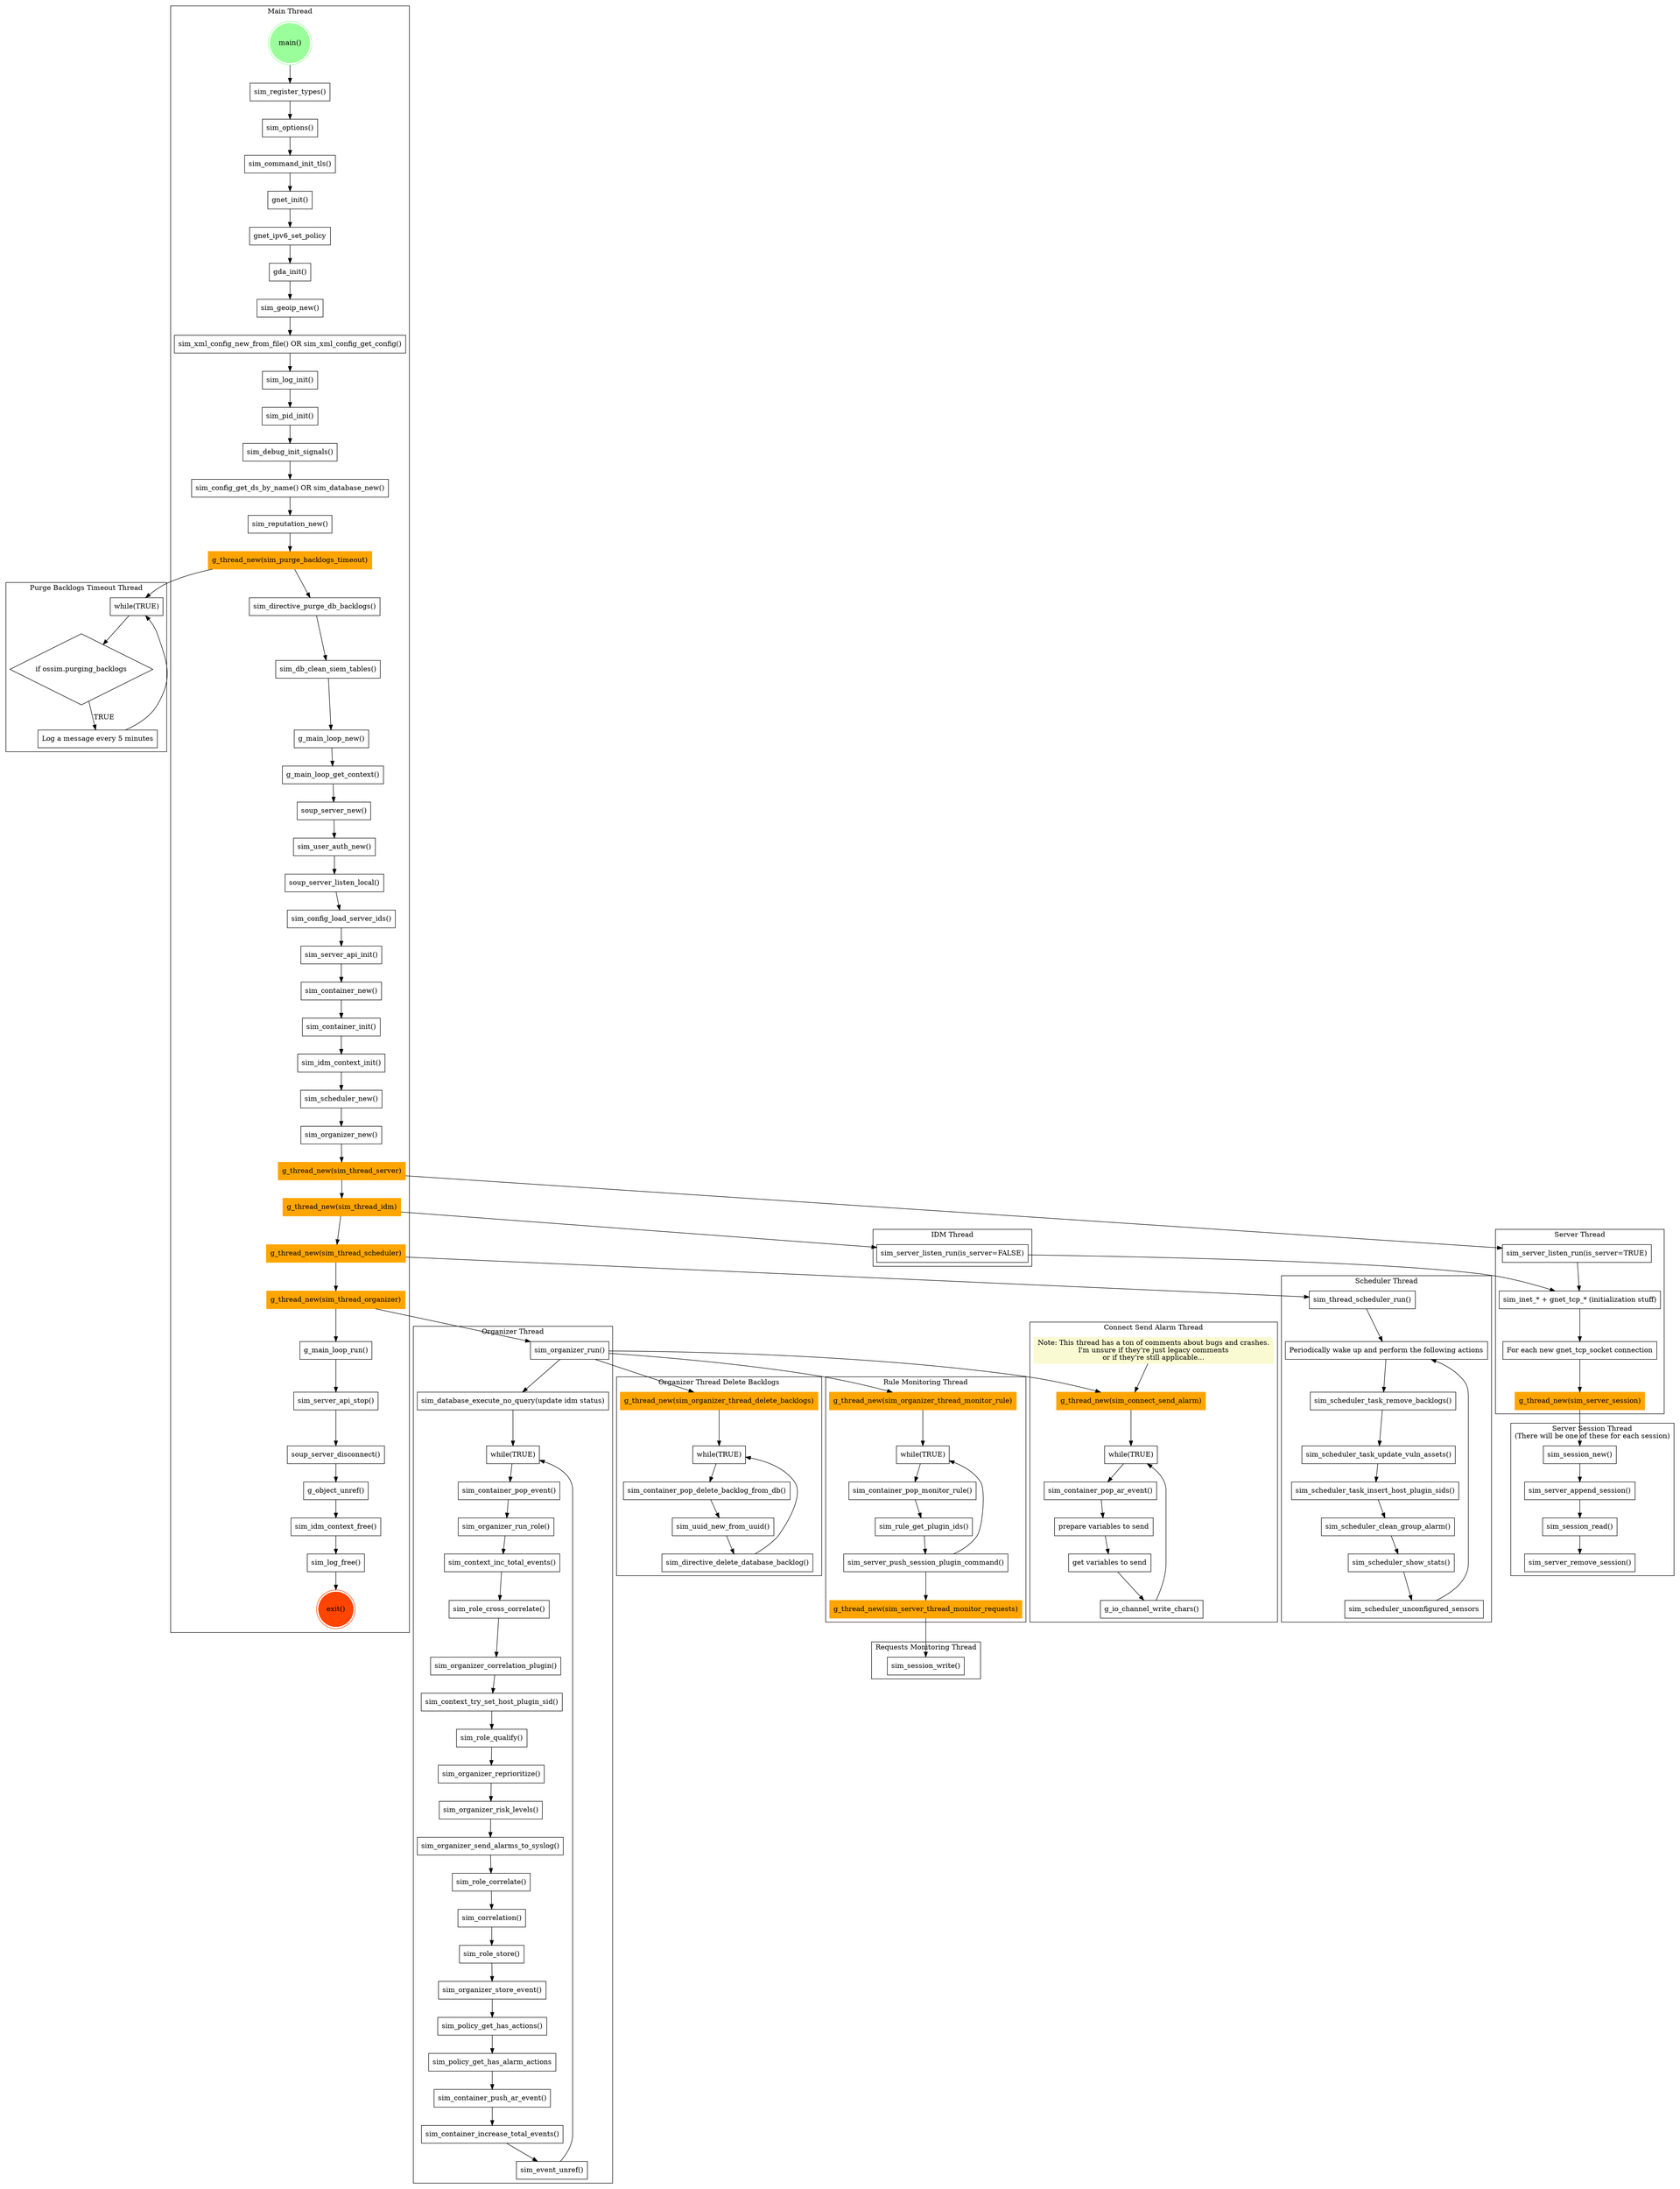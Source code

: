 digraph OssimCodeFlow {
    rankdir="TB"
    //nodesep=4

    node[ 
        shape = rectangle
        //style= "filled"
        //color="lightgoldenrodyellow"
    ];

    while1 [label="while(TRUE)"];
    while2 [label="while(TRUE)"];
    while3 [label="while(TRUE)"];
    while4 [label="while(TRUE)"];
    while5 [label="while(TRUE)"];
    
    "main()"[shape=doublecircle, style=filled, color=palegreen1];
    "exit()"[shape=doublecircle, style=filled, color=orangered];
    "g_thread_new(sim_purge_backlogs_timeout)"[style=filled, color=orange];
    "g_thread_new(sim_thread_server)"[style=filled, color=orange];
    "g_thread_new(sim_thread_idm)"[style=filled, color=orange];
    "g_thread_new(sim_server_session)"[style=filled, color=orange];
    "g_thread_new(sim_thread_scheduler)"[style=filled, color=orange];
    "g_thread_new(sim_thread_organizer)"[style=filled, color=orange];
    
    "g_thread_new(sim_organizer_thread_delete_backlogs)"[style=filled, color=orange];
    "g_thread_new(sim_organizer_thread_monitor_rule)"[style=filled, color=orange];
    "g_thread_new(sim_connect_send_alarm)"[style=filled, color=orange];
    "g_thread_new(sim_server_thread_monitor_requests)"[style=filled, color=orange];

    note1 [style="filled", color="lightgoldenrodyellow", shape=note, label="Note: This thread has a ton of comments about bugs and crashes.\n I'm unsure if they're just legacy comments \nor if they're still applicable..."]

    // Main thread
    subgraph clusterMainThread {
      label = "Main Thread";
      "main()" -> "sim_register_types()"
      "sim_register_types()" -> "sim_options()"
      "sim_options()" -> "sim_command_init_tls()"
      "sim_command_init_tls()" -> "gnet_init()"
      "gnet_init()" -> "gnet_ipv6_set_policy"
      "gnet_ipv6_set_policy" ->
      "gda_init()" ->
      "sim_geoip_new()" ->
      "sim_xml_config_new_from_file() OR sim_xml_config_get_config()" ->
      "sim_log_init()" ->
      "sim_pid_init()" ->
      "sim_debug_init_signals()" ->
      "sim_config_get_ds_by_name() OR sim_database_new()" ->
      "sim_reputation_new()" ->
      "g_thread_new(sim_purge_backlogs_timeout)" ->
      "sim_directive_purge_db_backlogs()" ->
      "sim_db_clean_siem_tables()" ->
      "g_main_loop_new()" ->
      "g_main_loop_get_context()" ->
      "soup_server_new()" ->
      "sim_user_auth_new()" ->
      "soup_server_listen_local()" ->
      "sim_config_load_server_ids()" ->
      "sim_server_api_init()" ->
      "sim_container_new()" ->
      "sim_container_init()" ->
      "sim_idm_context_init()" ->
      "sim_scheduler_new()" ->
      "sim_organizer_new()" -> "g_thread_new(sim_thread_server)"
      "g_thread_new(sim_thread_server)" ->
      "g_thread_new(sim_thread_idm)" ->
      "g_thread_new(sim_thread_scheduler)" ->
      "g_thread_new(sim_thread_organizer)" ->
      "g_main_loop_run()" ->
      "sim_server_api_stop()" ->
      "soup_server_disconnect()" ->
      "g_object_unref()" ->
      "sim_idm_context_free()" ->
      "sim_log_free()" ->
      "exit()"
    }

    "if ossim.purging_backlogs"[shape=diamond, height=2]

    // sim_purge_backlogs_timeout thread
    subgraph clusterPurgeBacklogsTimeoutThread {
      label = "Purge Backlogs Timeout Thread";
    "g_thread_new(sim_purge_backlogs_timeout)" -> while1
    while1 -> "if ossim.purging_backlogs"
    "if ossim.purging_backlogs" -> "Log a message every 5 minutes"[label=TRUE]
    "Log a message every 5 minutes" -> while1
    }

    // sim_thread_server thread
    subgraph clusterThreadServer {
      label = "Server Thread";
      "g_thread_new(sim_thread_server)" -> "sim_server_listen_run(is_server=TRUE)"
      "sim_server_listen_run(is_server=TRUE)" -> "sim_inet_* + gnet_tcp_* (initialization stuff)"
      "sim_inet_* + gnet_tcp_* (initialization stuff)" -> "For each new gnet_tcp_socket connection"
      "For each new gnet_tcp_socket connection" -> "g_thread_new(sim_server_session)"
    }

    // sim_server_session
    subgraph clusterServerSessionThread {
      label = "Server Session Thread\n(There will be one of these for each session)";
      "g_thread_new(sim_server_session)" -> "sim_session_new()"
      "sim_session_new()" -> "sim_server_append_session()"
      "sim_server_append_session()" -> "sim_session_read()"
      "sim_session_read()" -> "sim_server_remove_session()"
    }

    // sim_thread_idm thread
    subgraph clusterIDMThread {
      label = "IDM Thread";
      "g_thread_new(sim_thread_idm)" -> "sim_server_listen_run(is_server=FALSE)"
      "sim_server_listen_run(is_server=FALSE)" -> "sim_inet_* + gnet_tcp_* (initialization stuff)"
    }

    // sim_thread_scheduler thread
    subgraph clusterThreadScheduler {
      label = "Scheduler Thread";
      "g_thread_new(sim_thread_scheduler)" -> "sim_thread_scheduler_run()"
      "sim_thread_scheduler_run()" -> "Periodically wake up and perform the following actions"
      "Periodically wake up and perform the following actions" -> "sim_scheduler_task_remove_backlogs()"
      "sim_scheduler_task_remove_backlogs()" -> "sim_scheduler_task_update_vuln_assets()"
      "sim_scheduler_task_update_vuln_assets()" -> "sim_scheduler_task_insert_host_plugin_sids()"
      "sim_scheduler_task_insert_host_plugin_sids()" -> "sim_scheduler_clean_group_alarm()"
      "sim_scheduler_clean_group_alarm()" -> "sim_scheduler_show_stats()"
      "sim_scheduler_show_stats()" -> "sim_scheduler_unconfigured_sensors"
      "sim_scheduler_unconfigured_sensors" -> "Periodically wake up and perform the following actions"
    }

    // sim_thread_organizer thread
    subgraph clusterOrganizerThread {
      label = "Organizer Thread";
      "g_thread_new(sim_thread_organizer)" -> "sim_organizer_run()"
      "sim_organizer_run()" -> "sim_database_execute_no_query(update idm status)"
      "sim_database_execute_no_query(update idm status)" -> while2
      while2 -> "sim_container_pop_event()"
      "sim_container_pop_event()" -> "sim_organizer_run_role()"
      "sim_organizer_run_role()" -> "sim_context_inc_total_events()"
      "sim_context_inc_total_events()" -> "sim_role_cross_correlate()"
      "sim_role_cross_correlate()" -> "sim_organizer_correlation_plugin()"
      "sim_organizer_correlation_plugin()" -> "sim_context_try_set_host_plugin_sid()"
      "sim_context_try_set_host_plugin_sid()" -> "sim_role_qualify()"
      "sim_role_qualify()" -> "sim_organizer_reprioritize()"
      "sim_organizer_reprioritize()" -> "sim_organizer_risk_levels()"
      "sim_organizer_risk_levels()" -> "sim_organizer_send_alarms_to_syslog()"
      "sim_organizer_send_alarms_to_syslog()" -> "sim_role_correlate()"
      "sim_role_correlate()" -> "sim_correlation()"
      "sim_correlation()" -> "sim_role_store()"
      "sim_role_store()" -> "sim_organizer_store_event()"
      "sim_organizer_store_event()" -> "sim_policy_get_has_actions()"
      "sim_policy_get_has_actions()" -> "sim_policy_get_has_alarm_actions"
      "sim_policy_get_has_alarm_actions" -> "sim_container_push_ar_event()"
      "sim_container_push_ar_event()" -> "sim_container_increase_total_events()"
      "sim_container_increase_total_events()" -> "sim_event_unref()"
      "sim_event_unref()" -> while2
    }

    // sim_organizer_thread_delete_backlogs thread
    subgraph clusterOrganizerThreadDeleteBacklogs {
      label = "Organizer Thread Delete Backlogs";
      "sim_organizer_run()" -> "g_thread_new(sim_organizer_thread_delete_backlogs)"
      "g_thread_new(sim_organizer_thread_delete_backlogs)" -> while3
      while3 -> "sim_container_pop_delete_backlog_from_db()"
      "sim_container_pop_delete_backlog_from_db()" -> "sim_uuid_new_from_uuid()"
      "sim_uuid_new_from_uuid()" -> "sim_directive_delete_database_backlog()"
      "sim_directive_delete_database_backlog()" -> while3
    }

    // sim_organizer_thread_monitor_rule thread
    subgraph clusterThreadMonitor {
      label = "Rule Monitoring Thread";
      "sim_organizer_run()" -> "g_thread_new(sim_organizer_thread_monitor_rule)"
      "g_thread_new(sim_organizer_thread_monitor_rule)" -> while4
      while4 -> "sim_container_pop_monitor_rule()"
      "sim_container_pop_monitor_rule()" -> "sim_rule_get_plugin_ids()"
      "sim_rule_get_plugin_ids()" -> "sim_server_push_session_plugin_command()"
      "sim_server_push_session_plugin_command()" -> while4
      "sim_server_push_session_plugin_command()" -> "g_thread_new(sim_server_thread_monitor_requests)"
    }

    // sim_server_thread_monitor_requests
    subgraph clusterThreadMonitorRequests {
      label = "Requests Monitoring Thread";
      "g_thread_new(sim_server_thread_monitor_requests)" -> "sim_session_write()"
    }
    

    // sim_connect_send_alarm thread
    subgraph clusterConnectSendAlarmThread {
      label = "Connect Send Alarm Thread";
      "sim_organizer_run()" -> "g_thread_new(sim_connect_send_alarm)"
      note1 -> "g_thread_new(sim_connect_send_alarm)"
      "g_thread_new(sim_connect_send_alarm)" -> while5
      while5 -> "sim_container_pop_ar_event()"
      "sim_container_pop_ar_event()" -> "prepare variables to send"
      "prepare variables to send" -> "get variables to send"
      "get variables to send" -> "g_io_channel_write_chars()"
      "g_io_channel_write_chars()" -> while5
    }
  }
